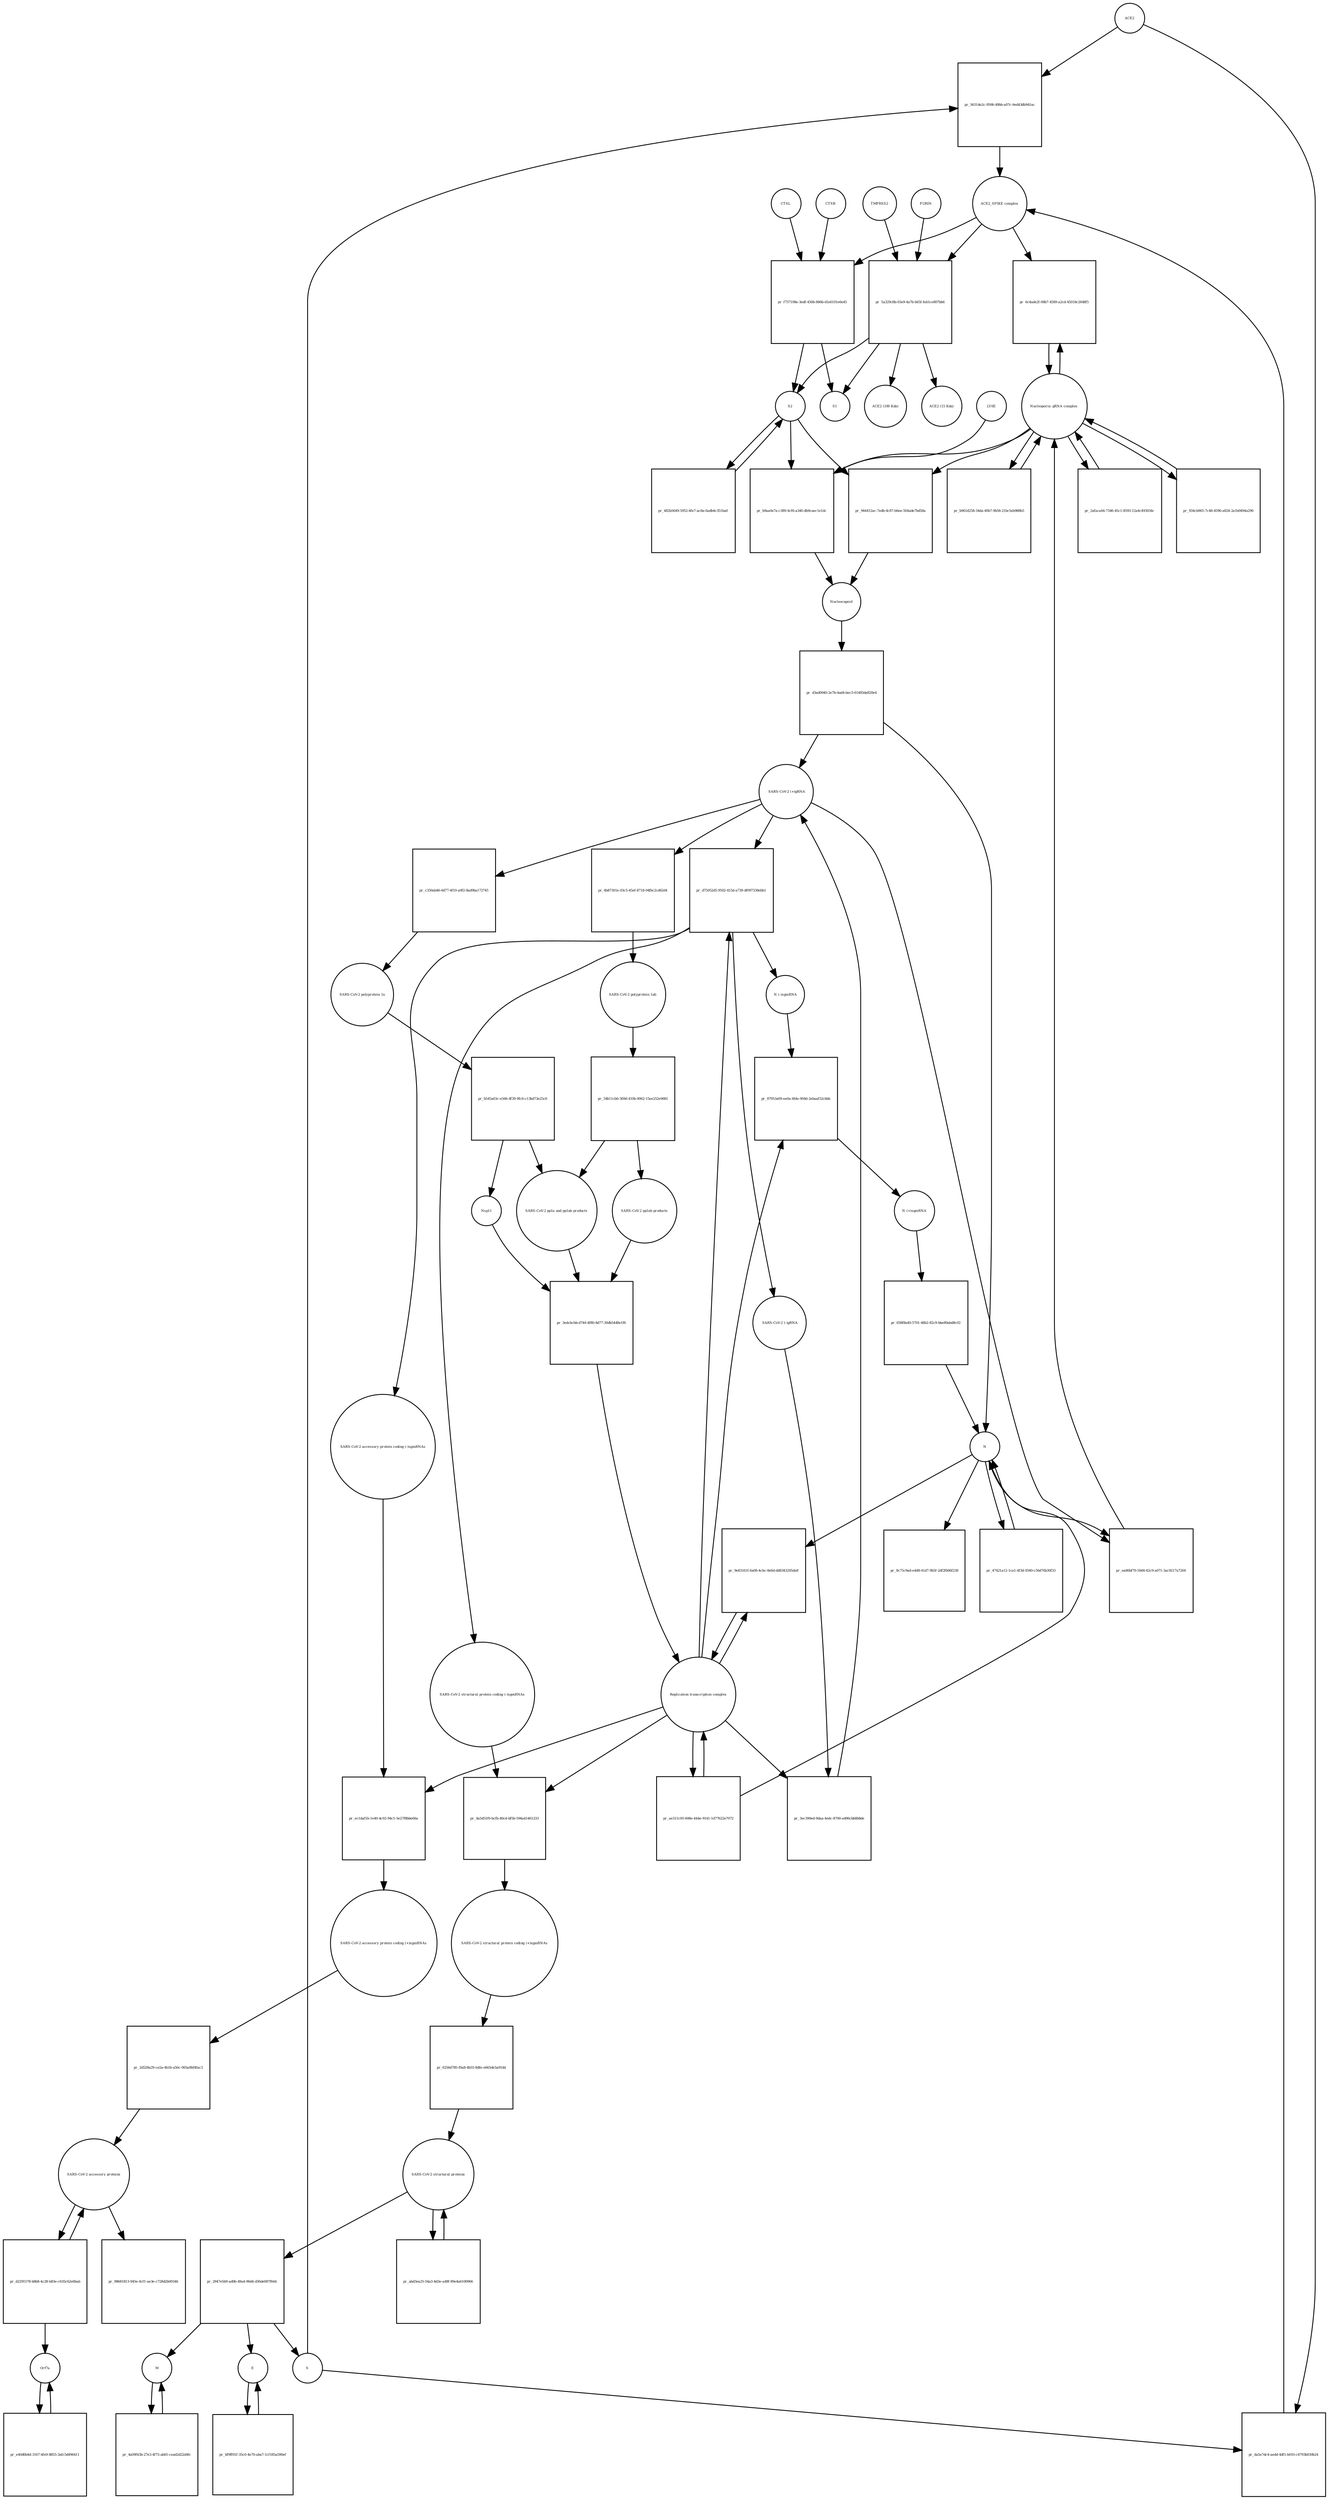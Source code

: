 strict digraph  {
ACE2 [annotation="", bipartite=0, cls=macromolecule, fontsize=4, label=ACE2, shape=circle];
"pr_56314e2c-9506-49bb-a07c-6ed43db941ac" [annotation="", bipartite=1, cls=process, fontsize=4, label="pr_56314e2c-9506-49bb-a07c-6ed43db941ac", shape=square];
"ACE2_SPIKE complex" [annotation="", bipartite=0, cls=complex, fontsize=4, label="ACE2_SPIKE complex", shape=circle];
S [annotation="", bipartite=0, cls="macromolecule multimer", fontsize=4, label=S, shape=circle];
"Nucleoporin_gRNA complex " [annotation="", bipartite=0, cls=complex, fontsize=4, label="Nucleoporin_gRNA complex ", shape=circle];
"pr_6c4ade2f-08b7-4589-a2cd-45018c2648f5" [annotation="", bipartite=1, cls=process, fontsize=4, label="pr_6c4ade2f-08b7-4589-a2cd-45018c2648f5", shape=square];
"pr_f757198e-3edf-450b-886b-d1e6101e6e45" [annotation="", bipartite=1, cls=process, fontsize=4, label="pr_f757198e-3edf-450b-886b-d1e6101e6e45", shape=square];
S2 [annotation="", bipartite=0, cls=macromolecule, fontsize=4, label=S2, shape=circle];
CTSB [annotation="", bipartite=0, cls=macromolecule, fontsize=4, label=CTSB, shape=circle];
CTSL [annotation="", bipartite=0, cls=macromolecule, fontsize=4, label=CTSL, shape=circle];
S1 [annotation="", bipartite=0, cls=macromolecule, fontsize=4, label=S1, shape=circle];
"pr_da5e7dc4-aedd-4df1-b010-c4793b030b24" [annotation="", bipartite=1, cls=process, fontsize=4, label="pr_da5e7dc4-aedd-4df1-b010-c4793b030b24", shape=square];
"pr_b9aa0e7a-c389-4cf6-a340-db9caec1e1dc" [annotation="", bipartite=1, cls=process, fontsize=4, label="pr_b9aa0e7a-c389-4cf6-a340-db9caec1e1dc", shape=square];
Nucleocapsid [annotation="", bipartite=0, cls=complex, fontsize=4, label=Nucleocapsid, shape=circle];
LY6E [annotation="", bipartite=0, cls=macromolecule, fontsize=4, label=LY6E, shape=circle];
"pr_944412ac-7edb-4c87-b6ee-504ade7bd58a" [annotation="", bipartite=1, cls=process, fontsize=4, label="pr_944412ac-7edb-4c87-b6ee-504ade7bd58a", shape=square];
"pr_d3ad0040-2e7b-4ad4-bec5-61485da820e4" [annotation="", bipartite=1, cls=process, fontsize=4, label="pr_d3ad0040-2e7b-4ad4-bec5-61485da820e4", shape=square];
" SARS-CoV-2 (+)gRNA" [annotation="", bipartite=0, cls="nucleic acid feature", fontsize=4, label=" SARS-CoV-2 (+)gRNA", shape=circle];
N [annotation="", bipartite=0, cls="macromolecule multimer", fontsize=4, label=N, shape=circle];
"SARS-CoV-2 polyprotein 1ab" [annotation="", bipartite=0, cls=macromolecule, fontsize=4, label="SARS-CoV-2 polyprotein 1ab", shape=circle];
"pr_54b11cb6-369d-410b-9062-15ee252e9681" [annotation="", bipartite=1, cls=process, fontsize=4, label="pr_54b11cb6-369d-410b-9062-15ee252e9681", shape=square];
"SARS-CoV-2 pp1ab products" [annotation="", bipartite=0, cls=complex, fontsize=4, label="SARS-CoV-2 pp1ab products", shape=circle];
"SARS-CoV-2 pp1a and pp1ab products" [annotation="", bipartite=0, cls=complex, fontsize=4, label="SARS-CoV-2 pp1a and pp1ab products", shape=circle];
"SARS-CoV-2 polyprotein 1a" [annotation="", bipartite=0, cls=macromolecule, fontsize=4, label="SARS-CoV-2 polyprotein 1a", shape=circle];
"pr_b545a03c-e566-4f39-9fc6-c13bd73e25c6" [annotation="", bipartite=1, cls=process, fontsize=4, label="pr_b545a03c-e566-4f39-9fc6-c13bd73e25c6", shape=square];
Nsp11 [annotation="", bipartite=0, cls=macromolecule, fontsize=4, label=Nsp11, shape=circle];
"pr_2afaca44-7346-45c1-8593-12a4c493034c" [annotation="", bipartite=1, cls=process, fontsize=4, label="pr_2afaca44-7346-45c1-8593-12a4c493034c", shape=square];
"pr_934cb965-7c48-4596-a824-2a1b0494a296" [annotation="", bipartite=1, cls=process, fontsize=4, label="pr_934cb965-7c48-4596-a824-2a1b0494a296", shape=square];
"SARS-CoV-2 structural proteins" [annotation="", bipartite=0, cls=complex, fontsize=4, label="SARS-CoV-2 structural proteins", shape=circle];
"pr_2947e5b9-ad0b-49a4-96d4-d36de087f644" [annotation="", bipartite=1, cls=process, fontsize=4, label="pr_2947e5b9-ad0b-49a4-96d4-d36de087f644", shape=square];
M [annotation="", bipartite=0, cls=macromolecule, fontsize=4, label=M, shape=circle];
E [annotation="", bipartite=0, cls=macromolecule, fontsize=4, label=E, shape=circle];
"Replication transcription complex" [annotation="", bipartite=0, cls=complex, fontsize=4, label="Replication transcription complex", shape=circle];
"pr_9e83161f-6a08-4cbc-8e6d-dd8343205da8" [annotation="", bipartite=1, cls=process, fontsize=4, label="pr_9e83161f-6a08-4cbc-8e6d-dd8343205da8", shape=square];
"pr_8c75c9ad-e4d8-41d7-9b5f-2df2fb06f238" [annotation="", bipartite=1, cls=process, fontsize=4, label="pr_8c75c9ad-e4d8-41d7-9b5f-2df2fb06f238", shape=square];
"SARS-CoV-2 accessory proteins" [annotation="", bipartite=0, cls=complex, fontsize=4, label="SARS-CoV-2 accessory proteins", shape=circle];
"pr_98681813-945e-4cf1-ae3e-c728d2b00346" [annotation="", bipartite=1, cls=process, fontsize=4, label="pr_98681813-945e-4cf1-ae3e-c728d2b00346", shape=square];
"pr_abd3ea25-54a3-4d3e-a48f-89e4a6100966" [annotation="", bipartite=1, cls=process, fontsize=4, label="pr_abd3ea25-54a3-4d3e-a48f-89e4a6100966", shape=square];
"pr_ae311c05-608e-444e-9141-1d77622e7072" [annotation="", bipartite=1, cls=process, fontsize=4, label="pr_ae311c05-608e-444e-9141-1d77622e7072", shape=square];
"pr_47421a12-1ca1-4f3d-9340-c56d76b30f33" [annotation="", bipartite=1, cls=process, fontsize=4, label="pr_47421a12-1ca1-4f3d-9340-c56d76b30f33", shape=square];
"pr_3edcbcbb-d744-4f80-8d77-30db5448e1f6" [annotation="", bipartite=1, cls=process, fontsize=4, label="pr_3edcbcbb-d744-4f80-8d77-30db5448e1f6", shape=square];
"SARS-CoV-2 accessory protein coding (-)sgmRNAs" [annotation="", bipartite=0, cls=complex, fontsize=4, label="SARS-CoV-2 accessory protein coding (-)sgmRNAs", shape=circle];
"pr_ec1daf1b-1e40-4c02-94c1-5e27f8bbe66a" [annotation="", bipartite=1, cls=process, fontsize=4, label="pr_ec1daf1b-1e40-4c02-94c1-5e27f8bbe66a", shape=square];
"SARS-CoV-2 accessory protein coding (+)sgmRNAs" [annotation="", bipartite=0, cls=complex, fontsize=4, label="SARS-CoV-2 accessory protein coding (+)sgmRNAs", shape=circle];
"SARS-CoV-2 structural protein coding (-)sgmRNAs" [annotation="", bipartite=0, cls=complex, fontsize=4, label="SARS-CoV-2 structural protein coding (-)sgmRNAs", shape=circle];
"pr_4a5d51f0-bcfb-40cd-bf5b-594a41461233" [annotation="", bipartite=1, cls=process, fontsize=4, label="pr_4a5d51f0-bcfb-40cd-bf5b-594a41461233", shape=square];
"SARS-CoV-2 structural protein coding (+)sgmRNAs" [annotation="", bipartite=0, cls=complex, fontsize=4, label="SARS-CoV-2 structural protein coding (+)sgmRNAs", shape=circle];
"N (-)sgmRNA" [annotation="", bipartite=0, cls="nucleic acid feature", fontsize=4, label="N (-)sgmRNA", shape=circle];
"pr_87953a09-ee0a-4fde-904d-2ebaaf32cbbb" [annotation="", bipartite=1, cls=process, fontsize=4, label="pr_87953a09-ee0a-4fde-904d-2ebaaf32cbbb", shape=square];
"N (+)sgmRNA" [annotation="", bipartite=0, cls="nucleic acid feature", fontsize=4, label="N (+)sgmRNA", shape=circle];
"pr_658f8a40-5701-48b2-82c9-bbe80abd8c02" [annotation="", bipartite=1, cls=process, fontsize=4, label="pr_658f8a40-5701-48b2-82c9-bbe80abd8c02", shape=square];
"pr_d75052d5-9502-415d-a739-df097338ebb1" [annotation="", bipartite=1, cls=process, fontsize=4, label="pr_d75052d5-9502-415d-a739-df097338ebb1", shape=square];
" SARS-CoV-2 (-)gRNA" [annotation="", bipartite=0, cls="nucleic acid feature", fontsize=4, label=" SARS-CoV-2 (-)gRNA", shape=circle];
"pr_c350ab46-6d77-4f10-a9f2-8ad9ba172745" [annotation="", bipartite=1, cls=process, fontsize=4, label="pr_c350ab46-6d77-4f10-a9f2-8ad9ba172745", shape=square];
"pr_4b87301e-03c5-45ef-8718-04fbc2cd62d4" [annotation="", bipartite=1, cls=process, fontsize=4, label="pr_4b87301e-03c5-45ef-8718-04fbc2cd62d4", shape=square];
"pr_2d528a29-ca5a-4b1b-a56c-065a9bf4fac3" [annotation="", bipartite=1, cls=process, fontsize=4, label="pr_2d528a29-ca5a-4b1b-a56c-065a9bf4fac3", shape=square];
"pr_6256d785-f0a8-4b55-8dfe-e665de5a91dd" [annotation="", bipartite=1, cls=process, fontsize=4, label="pr_6256d785-f0a8-4b55-8dfe-e665de5a91dd", shape=square];
"pr_3ec390ed-9daa-4edc-8700-a496cbb8b8de" [annotation="", bipartite=1, cls=process, fontsize=4, label="pr_3ec390ed-9daa-4edc-8700-a496cbb8b8de", shape=square];
"pr_ea86bf70-50d4-42c9-a071-3ac9217a7264" [annotation="", bipartite=1, cls=process, fontsize=4, label="pr_ea86bf70-50d4-42c9-a071-3ac9217a7264", shape=square];
"pr_b961d258-34da-40b7-9b58-21bc5eb988b5" [annotation="", bipartite=1, cls=process, fontsize=4, label="pr_b961d258-34da-40b7-9b58-21bc5eb988b5", shape=square];
"pr_d2291578-b8b8-4c28-b83e-c635c62e0bab" [annotation="", bipartite=1, cls=process, fontsize=4, label="pr_d2291578-b8b8-4c28-b83e-c635c62e0bab", shape=square];
Orf7a [annotation="", bipartite=0, cls=macromolecule, fontsize=4, label=Orf7a, shape=circle];
"pr_5a329c8b-03e9-4a7b-b65f-feb1ce807bb6" [annotation="", bipartite=1, cls=process, fontsize=4, label="pr_5a329c8b-03e9-4a7b-b65f-feb1ce807bb6", shape=square];
FURIN [annotation="", bipartite=0, cls=macromolecule, fontsize=4, label=FURIN, shape=circle];
TMPRSS2 [annotation="", bipartite=0, cls=macromolecule, fontsize=4, label=TMPRSS2, shape=circle];
"ACE2 (100 Kda)" [annotation="", bipartite=0, cls=macromolecule, fontsize=4, label="ACE2 (100 Kda)", shape=circle];
"ACE2 (15 Kda)" [annotation="", bipartite=0, cls=macromolecule, fontsize=4, label="ACE2 (15 Kda)", shape=circle];
"pr_482b5649-5952-4fe7-ac8a-6adb4c351ba0" [annotation="", bipartite=1, cls=process, fontsize=4, label="pr_482b5649-5952-4fe7-ac8a-6adb4c351ba0", shape=square];
"pr_bf9ff01f-35c0-4e70-aba7-1cf185a590ef" [annotation="", bipartite=1, cls=process, fontsize=4, label="pr_bf9ff01f-35c0-4e70-aba7-1cf185a590ef", shape=square];
"pr_4a09f43b-27e3-4f73-ab81-cead2d22d4fc" [annotation="", bipartite=1, cls=process, fontsize=4, label="pr_4a09f43b-27e3-4f73-ab81-cead2d22d4fc", shape=square];
"pr_e40d6b4d-3167-4fe9-8855-3afc5d496411" [annotation="", bipartite=1, cls=process, fontsize=4, label="pr_e40d6b4d-3167-4fe9-8855-3afc5d496411", shape=square];
ACE2 -> "pr_56314e2c-9506-49bb-a07c-6ed43db941ac"  [annotation="", interaction_type=consumption];
ACE2 -> "pr_da5e7dc4-aedd-4df1-b010-c4793b030b24"  [annotation="", interaction_type=consumption];
"pr_56314e2c-9506-49bb-a07c-6ed43db941ac" -> "ACE2_SPIKE complex"  [annotation="", interaction_type=production];
"ACE2_SPIKE complex" -> "pr_6c4ade2f-08b7-4589-a2cd-45018c2648f5"  [annotation="urn_miriam_pubmed_32142651|urn_miriam_pubmed_32094589", interaction_type=stimulation];
"ACE2_SPIKE complex" -> "pr_f757198e-3edf-450b-886b-d1e6101e6e45"  [annotation="", interaction_type=consumption];
"ACE2_SPIKE complex" -> "pr_5a329c8b-03e9-4a7b-b65f-feb1ce807bb6"  [annotation="", interaction_type=consumption];
S -> "pr_56314e2c-9506-49bb-a07c-6ed43db941ac"  [annotation="", interaction_type=consumption];
S -> "pr_da5e7dc4-aedd-4df1-b010-c4793b030b24"  [annotation="", interaction_type=consumption];
"Nucleoporin_gRNA complex " -> "pr_6c4ade2f-08b7-4589-a2cd-45018c2648f5"  [annotation="", interaction_type=consumption];
"Nucleoporin_gRNA complex " -> "pr_b9aa0e7a-c389-4cf6-a340-db9caec1e1dc"  [annotation="", interaction_type=consumption];
"Nucleoporin_gRNA complex " -> "pr_944412ac-7edb-4c87-b6ee-504ade7bd58a"  [annotation="", interaction_type=consumption];
"Nucleoporin_gRNA complex " -> "pr_2afaca44-7346-45c1-8593-12a4c493034c"  [annotation="", interaction_type=consumption];
"Nucleoporin_gRNA complex " -> "pr_934cb965-7c48-4596-a824-2a1b0494a296"  [annotation="", interaction_type=consumption];
"Nucleoporin_gRNA complex " -> "pr_b961d258-34da-40b7-9b58-21bc5eb988b5"  [annotation="", interaction_type=consumption];
"pr_6c4ade2f-08b7-4589-a2cd-45018c2648f5" -> "Nucleoporin_gRNA complex "  [annotation="", interaction_type=production];
"pr_f757198e-3edf-450b-886b-d1e6101e6e45" -> S2  [annotation="", interaction_type=production];
"pr_f757198e-3edf-450b-886b-d1e6101e6e45" -> S1  [annotation="", interaction_type=production];
S2 -> "pr_b9aa0e7a-c389-4cf6-a340-db9caec1e1dc"  [annotation="urn_miriam_doi_10.1101%2F2020.03.05.979260|urn_miriam_doi_10.1101%2F2020.04.02.021469", interaction_type=stimulation];
S2 -> "pr_944412ac-7edb-4c87-b6ee-504ade7bd58a"  [annotation="", interaction_type=stimulation];
S2 -> "pr_482b5649-5952-4fe7-ac8a-6adb4c351ba0"  [annotation="", interaction_type=consumption];
CTSB -> "pr_f757198e-3edf-450b-886b-d1e6101e6e45"  [annotation=urn_miriam_pubmed_32142651, interaction_type=catalysis];
CTSL -> "pr_f757198e-3edf-450b-886b-d1e6101e6e45"  [annotation=urn_miriam_pubmed_32142651, interaction_type=catalysis];
"pr_da5e7dc4-aedd-4df1-b010-c4793b030b24" -> "ACE2_SPIKE complex"  [annotation="", interaction_type=production];
"pr_b9aa0e7a-c389-4cf6-a340-db9caec1e1dc" -> Nucleocapsid  [annotation="", interaction_type=production];
Nucleocapsid -> "pr_d3ad0040-2e7b-4ad4-bec5-61485da820e4"  [annotation="", interaction_type=consumption];
LY6E -> "pr_b9aa0e7a-c389-4cf6-a340-db9caec1e1dc"  [annotation="urn_miriam_doi_10.1101%2F2020.03.05.979260|urn_miriam_doi_10.1101%2F2020.04.02.021469", interaction_type=inhibition];
"pr_944412ac-7edb-4c87-b6ee-504ade7bd58a" -> Nucleocapsid  [annotation="", interaction_type=production];
"pr_d3ad0040-2e7b-4ad4-bec5-61485da820e4" -> " SARS-CoV-2 (+)gRNA"  [annotation="", interaction_type=production];
"pr_d3ad0040-2e7b-4ad4-bec5-61485da820e4" -> N  [annotation="", interaction_type=production];
" SARS-CoV-2 (+)gRNA" -> "pr_d75052d5-9502-415d-a739-df097338ebb1"  [annotation="", interaction_type=consumption];
" SARS-CoV-2 (+)gRNA" -> "pr_c350ab46-6d77-4f10-a9f2-8ad9ba172745"  [annotation="", interaction_type=consumption];
" SARS-CoV-2 (+)gRNA" -> "pr_4b87301e-03c5-45ef-8718-04fbc2cd62d4"  [annotation="", interaction_type=consumption];
" SARS-CoV-2 (+)gRNA" -> "pr_ea86bf70-50d4-42c9-a071-3ac9217a7264"  [annotation="", interaction_type=consumption];
N -> "pr_9e83161f-6a08-4cbc-8e6d-dd8343205da8"  [annotation="", interaction_type=consumption];
N -> "pr_8c75c9ad-e4d8-41d7-9b5f-2df2fb06f238"  [annotation="", interaction_type=consumption];
N -> "pr_47421a12-1ca1-4f3d-9340-c56d76b30f33"  [annotation="", interaction_type=consumption];
N -> "pr_ea86bf70-50d4-42c9-a071-3ac9217a7264"  [annotation="", interaction_type=consumption];
"SARS-CoV-2 polyprotein 1ab" -> "pr_54b11cb6-369d-410b-9062-15ee252e9681"  [annotation=urn_miriam_pubmed_31226023, interaction_type=catalysis];
"pr_54b11cb6-369d-410b-9062-15ee252e9681" -> "SARS-CoV-2 pp1ab products"  [annotation="", interaction_type=production];
"pr_54b11cb6-369d-410b-9062-15ee252e9681" -> "SARS-CoV-2 pp1a and pp1ab products"  [annotation="", interaction_type=production];
"SARS-CoV-2 pp1ab products" -> "pr_3edcbcbb-d744-4f80-8d77-30db5448e1f6"  [annotation="", interaction_type=consumption];
"SARS-CoV-2 pp1a and pp1ab products" -> "pr_3edcbcbb-d744-4f80-8d77-30db5448e1f6"  [annotation="", interaction_type=consumption];
"SARS-CoV-2 polyprotein 1a" -> "pr_b545a03c-e566-4f39-9fc6-c13bd73e25c6"  [annotation=urn_miriam_pubmed_31226023, interaction_type=catalysis];
"pr_b545a03c-e566-4f39-9fc6-c13bd73e25c6" -> Nsp11  [annotation="", interaction_type=production];
"pr_b545a03c-e566-4f39-9fc6-c13bd73e25c6" -> "SARS-CoV-2 pp1a and pp1ab products"  [annotation="", interaction_type=production];
Nsp11 -> "pr_3edcbcbb-d744-4f80-8d77-30db5448e1f6"  [annotation="", interaction_type=consumption];
"pr_2afaca44-7346-45c1-8593-12a4c493034c" -> "Nucleoporin_gRNA complex "  [annotation="", interaction_type=production];
"pr_934cb965-7c48-4596-a824-2a1b0494a296" -> "Nucleoporin_gRNA complex "  [annotation="", interaction_type=production];
"SARS-CoV-2 structural proteins" -> "pr_2947e5b9-ad0b-49a4-96d4-d36de087f644"  [annotation="", interaction_type=consumption];
"SARS-CoV-2 structural proteins" -> "pr_abd3ea25-54a3-4d3e-a48f-89e4a6100966"  [annotation="", interaction_type=consumption];
"pr_2947e5b9-ad0b-49a4-96d4-d36de087f644" -> M  [annotation="", interaction_type=production];
"pr_2947e5b9-ad0b-49a4-96d4-d36de087f644" -> E  [annotation="", interaction_type=production];
"pr_2947e5b9-ad0b-49a4-96d4-d36de087f644" -> S  [annotation="", interaction_type=production];
M -> "pr_4a09f43b-27e3-4f73-ab81-cead2d22d4fc"  [annotation="", interaction_type=consumption];
E -> "pr_bf9ff01f-35c0-4e70-aba7-1cf185a590ef"  [annotation="", interaction_type=consumption];
"Replication transcription complex" -> "pr_9e83161f-6a08-4cbc-8e6d-dd8343205da8"  [annotation="", interaction_type=consumption];
"Replication transcription complex" -> "pr_ae311c05-608e-444e-9141-1d77622e7072"  [annotation="", interaction_type=consumption];
"Replication transcription complex" -> "pr_ec1daf1b-1e40-4c02-94c1-5e27f8bbe66a"  [annotation="", interaction_type="necessary stimulation"];
"Replication transcription complex" -> "pr_4a5d51f0-bcfb-40cd-bf5b-594a41461233"  [annotation="", interaction_type="necessary stimulation"];
"Replication transcription complex" -> "pr_87953a09-ee0a-4fde-904d-2ebaaf32cbbb"  [annotation="", interaction_type="necessary stimulation"];
"Replication transcription complex" -> "pr_d75052d5-9502-415d-a739-df097338ebb1"  [annotation="", interaction_type="necessary stimulation"];
"Replication transcription complex" -> "pr_3ec390ed-9daa-4edc-8700-a496cbb8b8de"  [annotation="", interaction_type="necessary stimulation"];
"pr_9e83161f-6a08-4cbc-8e6d-dd8343205da8" -> "Replication transcription complex"  [annotation="", interaction_type=production];
"SARS-CoV-2 accessory proteins" -> "pr_98681813-945e-4cf1-ae3e-c728d2b00346"  [annotation="", interaction_type=consumption];
"SARS-CoV-2 accessory proteins" -> "pr_d2291578-b8b8-4c28-b83e-c635c62e0bab"  [annotation="", interaction_type=consumption];
"pr_abd3ea25-54a3-4d3e-a48f-89e4a6100966" -> "SARS-CoV-2 structural proteins"  [annotation="", interaction_type=production];
"pr_ae311c05-608e-444e-9141-1d77622e7072" -> "Replication transcription complex"  [annotation="", interaction_type=production];
"pr_ae311c05-608e-444e-9141-1d77622e7072" -> N  [annotation="", interaction_type=production];
"pr_47421a12-1ca1-4f3d-9340-c56d76b30f33" -> N  [annotation="", interaction_type=production];
"pr_3edcbcbb-d744-4f80-8d77-30db5448e1f6" -> "Replication transcription complex"  [annotation="", interaction_type=production];
"SARS-CoV-2 accessory protein coding (-)sgmRNAs" -> "pr_ec1daf1b-1e40-4c02-94c1-5e27f8bbe66a"  [annotation="", interaction_type=consumption];
"pr_ec1daf1b-1e40-4c02-94c1-5e27f8bbe66a" -> "SARS-CoV-2 accessory protein coding (+)sgmRNAs"  [annotation="", interaction_type=production];
"SARS-CoV-2 accessory protein coding (+)sgmRNAs" -> "pr_2d528a29-ca5a-4b1b-a56c-065a9bf4fac3"  [annotation="", interaction_type=consumption];
"SARS-CoV-2 structural protein coding (-)sgmRNAs" -> "pr_4a5d51f0-bcfb-40cd-bf5b-594a41461233"  [annotation="", interaction_type=consumption];
"pr_4a5d51f0-bcfb-40cd-bf5b-594a41461233" -> "SARS-CoV-2 structural protein coding (+)sgmRNAs"  [annotation="", interaction_type=production];
"SARS-CoV-2 structural protein coding (+)sgmRNAs" -> "pr_6256d785-f0a8-4b55-8dfe-e665de5a91dd"  [annotation="", interaction_type=consumption];
"N (-)sgmRNA" -> "pr_87953a09-ee0a-4fde-904d-2ebaaf32cbbb"  [annotation="", interaction_type=consumption];
"pr_87953a09-ee0a-4fde-904d-2ebaaf32cbbb" -> "N (+)sgmRNA"  [annotation="", interaction_type=production];
"N (+)sgmRNA" -> "pr_658f8a40-5701-48b2-82c9-bbe80abd8c02"  [annotation="", interaction_type=consumption];
"pr_658f8a40-5701-48b2-82c9-bbe80abd8c02" -> N  [annotation="", interaction_type=production];
"pr_d75052d5-9502-415d-a739-df097338ebb1" -> " SARS-CoV-2 (-)gRNA"  [annotation="", interaction_type=production];
"pr_d75052d5-9502-415d-a739-df097338ebb1" -> "SARS-CoV-2 accessory protein coding (-)sgmRNAs"  [annotation="", interaction_type=production];
"pr_d75052d5-9502-415d-a739-df097338ebb1" -> "SARS-CoV-2 structural protein coding (-)sgmRNAs"  [annotation="", interaction_type=production];
"pr_d75052d5-9502-415d-a739-df097338ebb1" -> "N (-)sgmRNA"  [annotation="", interaction_type=production];
" SARS-CoV-2 (-)gRNA" -> "pr_3ec390ed-9daa-4edc-8700-a496cbb8b8de"  [annotation="", interaction_type=consumption];
"pr_c350ab46-6d77-4f10-a9f2-8ad9ba172745" -> "SARS-CoV-2 polyprotein 1a"  [annotation="", interaction_type=production];
"pr_4b87301e-03c5-45ef-8718-04fbc2cd62d4" -> "SARS-CoV-2 polyprotein 1ab"  [annotation="", interaction_type=production];
"pr_2d528a29-ca5a-4b1b-a56c-065a9bf4fac3" -> "SARS-CoV-2 accessory proteins"  [annotation="", interaction_type=production];
"pr_6256d785-f0a8-4b55-8dfe-e665de5a91dd" -> "SARS-CoV-2 structural proteins"  [annotation="", interaction_type=production];
"pr_3ec390ed-9daa-4edc-8700-a496cbb8b8de" -> " SARS-CoV-2 (+)gRNA"  [annotation="", interaction_type=production];
"pr_ea86bf70-50d4-42c9-a071-3ac9217a7264" -> "Nucleoporin_gRNA complex "  [annotation="", interaction_type=production];
"pr_b961d258-34da-40b7-9b58-21bc5eb988b5" -> "Nucleoporin_gRNA complex "  [annotation="", interaction_type=production];
"pr_d2291578-b8b8-4c28-b83e-c635c62e0bab" -> "SARS-CoV-2 accessory proteins"  [annotation="", interaction_type=production];
"pr_d2291578-b8b8-4c28-b83e-c635c62e0bab" -> Orf7a  [annotation="", interaction_type=production];
Orf7a -> "pr_e40d6b4d-3167-4fe9-8855-3afc5d496411"  [annotation="", interaction_type=consumption];
"pr_5a329c8b-03e9-4a7b-b65f-feb1ce807bb6" -> S2  [annotation="", interaction_type=production];
"pr_5a329c8b-03e9-4a7b-b65f-feb1ce807bb6" -> "ACE2 (100 Kda)"  [annotation="", interaction_type=production];
"pr_5a329c8b-03e9-4a7b-b65f-feb1ce807bb6" -> S1  [annotation="", interaction_type=production];
"pr_5a329c8b-03e9-4a7b-b65f-feb1ce807bb6" -> "ACE2 (15 Kda)"  [annotation="", interaction_type=production];
FURIN -> "pr_5a329c8b-03e9-4a7b-b65f-feb1ce807bb6"  [annotation="", interaction_type=catalysis];
TMPRSS2 -> "pr_5a329c8b-03e9-4a7b-b65f-feb1ce807bb6"  [annotation="", interaction_type=catalysis];
"pr_482b5649-5952-4fe7-ac8a-6adb4c351ba0" -> S2  [annotation="", interaction_type=production];
"pr_bf9ff01f-35c0-4e70-aba7-1cf185a590ef" -> E  [annotation="", interaction_type=production];
"pr_4a09f43b-27e3-4f73-ab81-cead2d22d4fc" -> M  [annotation="", interaction_type=production];
"pr_e40d6b4d-3167-4fe9-8855-3afc5d496411" -> Orf7a  [annotation="", interaction_type=production];
}
